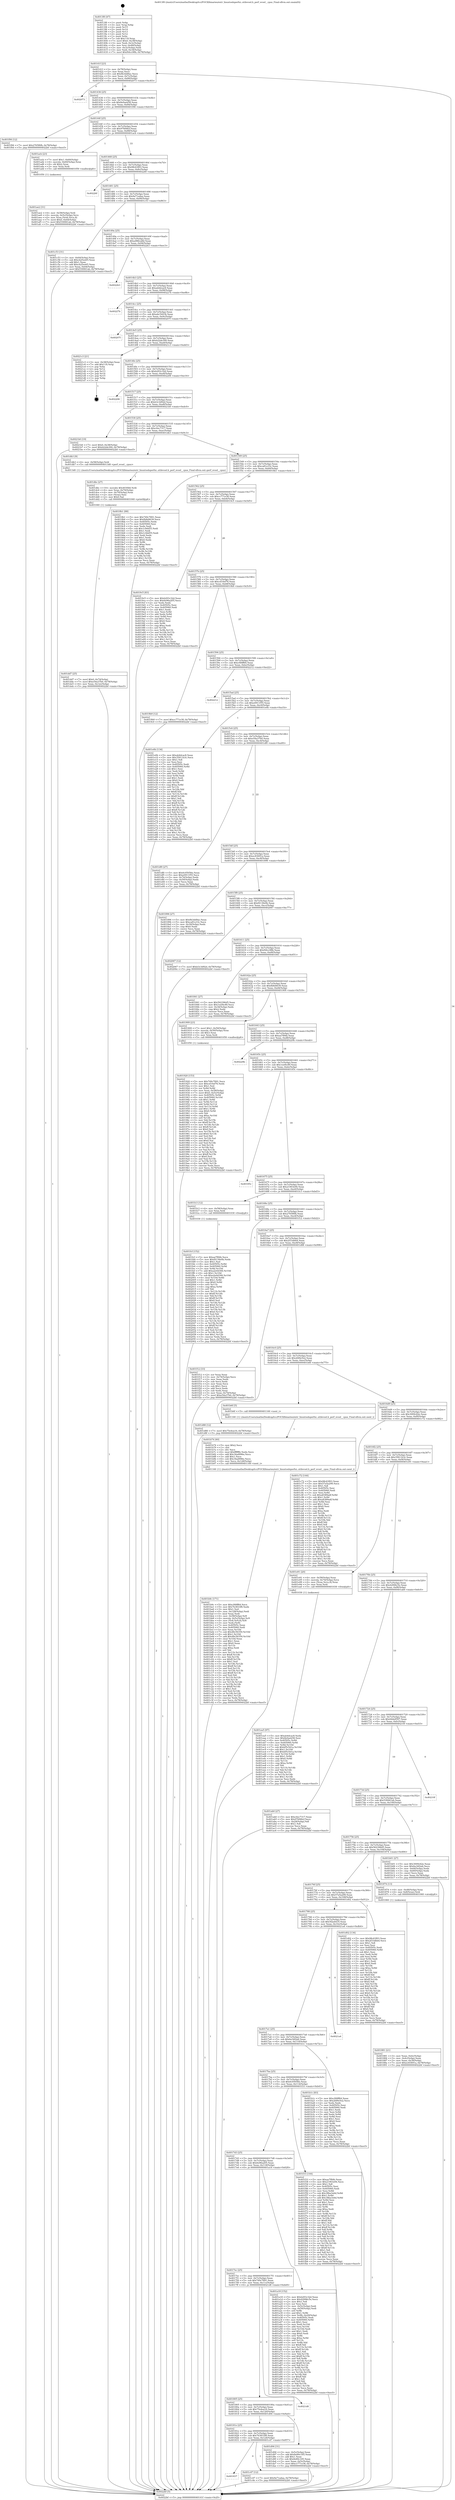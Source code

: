 digraph "0x4013f0" {
  label = "0x4013f0 (/mnt/c/Users/mathe/Desktop/tcc/POCII/binaries/extr_linuxtoolsperfui..utilevsel.h_perf_evsel__cpus_Final-ollvm.out::main(0))"
  labelloc = "t"
  node[shape=record]

  Entry [label="",width=0.3,height=0.3,shape=circle,fillcolor=black,style=filled]
  "0x40141f" [label="{
     0x40141f [23]\l
     | [instrs]\l
     &nbsp;&nbsp;0x40141f \<+3\>: mov -0x78(%rbp),%eax\l
     &nbsp;&nbsp;0x401422 \<+2\>: mov %eax,%ecx\l
     &nbsp;&nbsp;0x401424 \<+6\>: sub $0x8b3dd9ac,%ecx\l
     &nbsp;&nbsp;0x40142a \<+3\>: mov %eax,-0x7c(%rbp)\l
     &nbsp;&nbsp;0x40142d \<+3\>: mov %ecx,-0x80(%rbp)\l
     &nbsp;&nbsp;0x401430 \<+6\>: je 0000000000402073 \<main+0xc83\>\l
  }"]
  "0x402073" [label="{
     0x402073\l
  }", style=dashed]
  "0x401436" [label="{
     0x401436 [25]\l
     | [instrs]\l
     &nbsp;&nbsp;0x401436 \<+5\>: jmp 000000000040143b \<main+0x4b\>\l
     &nbsp;&nbsp;0x40143b \<+3\>: mov -0x7c(%rbp),%eax\l
     &nbsp;&nbsp;0x40143e \<+5\>: sub $0x8e0aeb58,%eax\l
     &nbsp;&nbsp;0x401443 \<+6\>: mov %eax,-0x84(%rbp)\l
     &nbsp;&nbsp;0x401449 \<+6\>: je 0000000000401f06 \<main+0xb16\>\l
  }"]
  Exit [label="",width=0.3,height=0.3,shape=circle,fillcolor=black,style=filled,peripheries=2]
  "0x401f06" [label="{
     0x401f06 [12]\l
     | [instrs]\l
     &nbsp;&nbsp;0x401f06 \<+7\>: movl $0x2765f6fb,-0x78(%rbp)\l
     &nbsp;&nbsp;0x401f0d \<+5\>: jmp 00000000004022bf \<main+0xecf\>\l
  }"]
  "0x40144f" [label="{
     0x40144f [25]\l
     | [instrs]\l
     &nbsp;&nbsp;0x40144f \<+5\>: jmp 0000000000401454 \<main+0x64\>\l
     &nbsp;&nbsp;0x401454 \<+3\>: mov -0x7c(%rbp),%eax\l
     &nbsp;&nbsp;0x401457 \<+5\>: sub $0x976f48cf,%eax\l
     &nbsp;&nbsp;0x40145c \<+6\>: mov %eax,-0x88(%rbp)\l
     &nbsp;&nbsp;0x401462 \<+6\>: je 0000000000401acb \<main+0x6db\>\l
  }"]
  "0x401fcf" [label="{
     0x401fcf [152]\l
     | [instrs]\l
     &nbsp;&nbsp;0x401fcf \<+5\>: mov $0xaa7f84b,%ecx\l
     &nbsp;&nbsp;0x401fd4 \<+5\>: mov $0xf4139e0b,%edx\l
     &nbsp;&nbsp;0x401fd9 \<+3\>: mov $0x1,%sil\l
     &nbsp;&nbsp;0x401fdc \<+8\>: mov 0x40505c,%r8d\l
     &nbsp;&nbsp;0x401fe4 \<+8\>: mov 0x405060,%r9d\l
     &nbsp;&nbsp;0x401fec \<+3\>: mov %r8d,%r10d\l
     &nbsp;&nbsp;0x401fef \<+7\>: add $0xa2e0d306,%r10d\l
     &nbsp;&nbsp;0x401ff6 \<+4\>: sub $0x1,%r10d\l
     &nbsp;&nbsp;0x401ffa \<+7\>: sub $0xa2e0d306,%r10d\l
     &nbsp;&nbsp;0x402001 \<+4\>: imul %r10d,%r8d\l
     &nbsp;&nbsp;0x402005 \<+4\>: and $0x1,%r8d\l
     &nbsp;&nbsp;0x402009 \<+4\>: cmp $0x0,%r8d\l
     &nbsp;&nbsp;0x40200d \<+4\>: sete %r11b\l
     &nbsp;&nbsp;0x402011 \<+4\>: cmp $0xa,%r9d\l
     &nbsp;&nbsp;0x402015 \<+3\>: setl %bl\l
     &nbsp;&nbsp;0x402018 \<+3\>: mov %r11b,%r14b\l
     &nbsp;&nbsp;0x40201b \<+4\>: xor $0xff,%r14b\l
     &nbsp;&nbsp;0x40201f \<+3\>: mov %bl,%r15b\l
     &nbsp;&nbsp;0x402022 \<+4\>: xor $0xff,%r15b\l
     &nbsp;&nbsp;0x402026 \<+4\>: xor $0x0,%sil\l
     &nbsp;&nbsp;0x40202a \<+3\>: mov %r14b,%r12b\l
     &nbsp;&nbsp;0x40202d \<+4\>: and $0x0,%r12b\l
     &nbsp;&nbsp;0x402031 \<+3\>: and %sil,%r11b\l
     &nbsp;&nbsp;0x402034 \<+3\>: mov %r15b,%r13b\l
     &nbsp;&nbsp;0x402037 \<+4\>: and $0x0,%r13b\l
     &nbsp;&nbsp;0x40203b \<+3\>: and %sil,%bl\l
     &nbsp;&nbsp;0x40203e \<+3\>: or %r11b,%r12b\l
     &nbsp;&nbsp;0x402041 \<+3\>: or %bl,%r13b\l
     &nbsp;&nbsp;0x402044 \<+3\>: xor %r13b,%r12b\l
     &nbsp;&nbsp;0x402047 \<+3\>: or %r15b,%r14b\l
     &nbsp;&nbsp;0x40204a \<+4\>: xor $0xff,%r14b\l
     &nbsp;&nbsp;0x40204e \<+4\>: or $0x0,%sil\l
     &nbsp;&nbsp;0x402052 \<+3\>: and %sil,%r14b\l
     &nbsp;&nbsp;0x402055 \<+3\>: or %r14b,%r12b\l
     &nbsp;&nbsp;0x402058 \<+4\>: test $0x1,%r12b\l
     &nbsp;&nbsp;0x40205c \<+3\>: cmovne %edx,%ecx\l
     &nbsp;&nbsp;0x40205f \<+3\>: mov %ecx,-0x78(%rbp)\l
     &nbsp;&nbsp;0x402062 \<+5\>: jmp 00000000004022bf \<main+0xecf\>\l
  }"]
  "0x401acb" [label="{
     0x401acb [23]\l
     | [instrs]\l
     &nbsp;&nbsp;0x401acb \<+7\>: movl $0x1,-0x60(%rbp)\l
     &nbsp;&nbsp;0x401ad2 \<+4\>: movslq -0x60(%rbp),%rax\l
     &nbsp;&nbsp;0x401ad6 \<+4\>: shl $0x2,%rax\l
     &nbsp;&nbsp;0x401ada \<+3\>: mov %rax,%rdi\l
     &nbsp;&nbsp;0x401add \<+5\>: call 0000000000401050 \<malloc@plt\>\l
     | [calls]\l
     &nbsp;&nbsp;0x401050 \{1\} (unknown)\l
  }"]
  "0x401468" [label="{
     0x401468 [25]\l
     | [instrs]\l
     &nbsp;&nbsp;0x401468 \<+5\>: jmp 000000000040146d \<main+0x7d\>\l
     &nbsp;&nbsp;0x40146d \<+3\>: mov -0x7c(%rbp),%eax\l
     &nbsp;&nbsp;0x401470 \<+5\>: sub $0x98c63f03,%eax\l
     &nbsp;&nbsp;0x401475 \<+6\>: mov %eax,-0x8c(%rbp)\l
     &nbsp;&nbsp;0x40147b \<+6\>: je 000000000040226f \<main+0xe7f\>\l
  }"]
  "0x401ea5" [label="{
     0x401ea5 [97]\l
     | [instrs]\l
     &nbsp;&nbsp;0x401ea5 \<+5\>: mov $0xab4dcac8,%edx\l
     &nbsp;&nbsp;0x401eaa \<+5\>: mov $0x8e0aeb58,%esi\l
     &nbsp;&nbsp;0x401eaf \<+8\>: mov 0x40505c,%r8d\l
     &nbsp;&nbsp;0x401eb7 \<+8\>: mov 0x405060,%r9d\l
     &nbsp;&nbsp;0x401ebf \<+3\>: mov %r8d,%r10d\l
     &nbsp;&nbsp;0x401ec2 \<+7\>: sub $0xbf5c5d1a,%r10d\l
     &nbsp;&nbsp;0x401ec9 \<+4\>: sub $0x1,%r10d\l
     &nbsp;&nbsp;0x401ecd \<+7\>: add $0xbf5c5d1a,%r10d\l
     &nbsp;&nbsp;0x401ed4 \<+4\>: imul %r10d,%r8d\l
     &nbsp;&nbsp;0x401ed8 \<+4\>: and $0x1,%r8d\l
     &nbsp;&nbsp;0x401edc \<+4\>: cmp $0x0,%r8d\l
     &nbsp;&nbsp;0x401ee0 \<+4\>: sete %r11b\l
     &nbsp;&nbsp;0x401ee4 \<+4\>: cmp $0xa,%r9d\l
     &nbsp;&nbsp;0x401ee8 \<+3\>: setl %bl\l
     &nbsp;&nbsp;0x401eeb \<+3\>: mov %r11b,%r14b\l
     &nbsp;&nbsp;0x401eee \<+3\>: and %bl,%r14b\l
     &nbsp;&nbsp;0x401ef1 \<+3\>: xor %bl,%r11b\l
     &nbsp;&nbsp;0x401ef4 \<+3\>: or %r11b,%r14b\l
     &nbsp;&nbsp;0x401ef7 \<+4\>: test $0x1,%r14b\l
     &nbsp;&nbsp;0x401efb \<+3\>: cmovne %esi,%edx\l
     &nbsp;&nbsp;0x401efe \<+3\>: mov %edx,-0x78(%rbp)\l
     &nbsp;&nbsp;0x401f01 \<+5\>: jmp 00000000004022bf \<main+0xecf\>\l
  }"]
  "0x40226f" [label="{
     0x40226f\l
  }", style=dashed]
  "0x401481" [label="{
     0x401481 [25]\l
     | [instrs]\l
     &nbsp;&nbsp;0x401481 \<+5\>: jmp 0000000000401486 \<main+0x96\>\l
     &nbsp;&nbsp;0x401486 \<+3\>: mov -0x7c(%rbp),%eax\l
     &nbsp;&nbsp;0x401489 \<+5\>: sub $0x9a71adaa,%eax\l
     &nbsp;&nbsp;0x40148e \<+6\>: mov %eax,-0x90(%rbp)\l
     &nbsp;&nbsp;0x401494 \<+6\>: je 0000000000401c53 \<main+0x863\>\l
  }"]
  "0x401dd7" [label="{
     0x401dd7 [25]\l
     | [instrs]\l
     &nbsp;&nbsp;0x401dd7 \<+7\>: movl $0x0,-0x74(%rbp)\l
     &nbsp;&nbsp;0x401dde \<+7\>: movl $0xe54a37b0,-0x78(%rbp)\l
     &nbsp;&nbsp;0x401de5 \<+6\>: mov %eax,-0x12c(%rbp)\l
     &nbsp;&nbsp;0x401deb \<+5\>: jmp 00000000004022bf \<main+0xecf\>\l
  }"]
  "0x401c53" [label="{
     0x401c53 [31]\l
     | [instrs]\l
     &nbsp;&nbsp;0x401c53 \<+3\>: mov -0x64(%rbp),%eax\l
     &nbsp;&nbsp;0x401c56 \<+5\>: sub $0xcb25ee65,%eax\l
     &nbsp;&nbsp;0x401c5b \<+3\>: add $0x1,%eax\l
     &nbsp;&nbsp;0x401c5e \<+5\>: add $0xcb25ee65,%eax\l
     &nbsp;&nbsp;0x401c63 \<+3\>: mov %eax,-0x64(%rbp)\l
     &nbsp;&nbsp;0x401c66 \<+7\>: movl $0x530061ab,-0x78(%rbp)\l
     &nbsp;&nbsp;0x401c6d \<+5\>: jmp 00000000004022bf \<main+0xecf\>\l
  }"]
  "0x40149a" [label="{
     0x40149a [25]\l
     | [instrs]\l
     &nbsp;&nbsp;0x40149a \<+5\>: jmp 000000000040149f \<main+0xaf\>\l
     &nbsp;&nbsp;0x40149f \<+3\>: mov -0x7c(%rbp),%eax\l
     &nbsp;&nbsp;0x4014a2 \<+5\>: sub $0xa986ca8d,%eax\l
     &nbsp;&nbsp;0x4014a7 \<+6\>: mov %eax,-0x94(%rbp)\l
     &nbsp;&nbsp;0x4014ad \<+6\>: je 00000000004022b3 \<main+0xec3\>\l
  }"]
  "0x401dbc" [label="{
     0x401dbc [27]\l
     | [instrs]\l
     &nbsp;&nbsp;0x401dbc \<+10\>: movabs $0x4030b6,%rdi\l
     &nbsp;&nbsp;0x401dc6 \<+4\>: mov %rax,-0x70(%rbp)\l
     &nbsp;&nbsp;0x401dca \<+4\>: mov -0x70(%rbp),%rax\l
     &nbsp;&nbsp;0x401dce \<+2\>: mov (%rax),%esi\l
     &nbsp;&nbsp;0x401dd0 \<+2\>: mov $0x0,%al\l
     &nbsp;&nbsp;0x401dd2 \<+5\>: call 0000000000401040 \<printf@plt\>\l
     | [calls]\l
     &nbsp;&nbsp;0x401040 \{1\} (unknown)\l
  }"]
  "0x4022b3" [label="{
     0x4022b3\l
  }", style=dashed]
  "0x4014b3" [label="{
     0x4014b3 [25]\l
     | [instrs]\l
     &nbsp;&nbsp;0x4014b3 \<+5\>: jmp 00000000004014b8 \<main+0xc8\>\l
     &nbsp;&nbsp;0x4014b8 \<+3\>: mov -0x7c(%rbp),%eax\l
     &nbsp;&nbsp;0x4014bb \<+5\>: sub $0xab4dcac8,%eax\l
     &nbsp;&nbsp;0x4014c0 \<+6\>: mov %eax,-0x98(%rbp)\l
     &nbsp;&nbsp;0x4014c6 \<+6\>: je 000000000040227b \<main+0xe8b\>\l
  }"]
  "0x401837" [label="{
     0x401837\l
  }", style=dashed]
  "0x40227b" [label="{
     0x40227b\l
  }", style=dashed]
  "0x4014cc" [label="{
     0x4014cc [25]\l
     | [instrs]\l
     &nbsp;&nbsp;0x4014cc \<+5\>: jmp 00000000004014d1 \<main+0xe1\>\l
     &nbsp;&nbsp;0x4014d1 \<+3\>: mov -0x7c(%rbp),%eax\l
     &nbsp;&nbsp;0x4014d4 \<+5\>: sub $0xabc5443b,%eax\l
     &nbsp;&nbsp;0x4014d9 \<+6\>: mov %eax,-0x9c(%rbp)\l
     &nbsp;&nbsp;0x4014df \<+6\>: je 000000000040207f \<main+0xc8f\>\l
  }"]
  "0x401c47" [label="{
     0x401c47 [12]\l
     | [instrs]\l
     &nbsp;&nbsp;0x401c47 \<+7\>: movl $0x9a71adaa,-0x78(%rbp)\l
     &nbsp;&nbsp;0x401c4e \<+5\>: jmp 00000000004022bf \<main+0xecf\>\l
  }"]
  "0x40207f" [label="{
     0x40207f\l
  }", style=dashed]
  "0x4014e5" [label="{
     0x4014e5 [25]\l
     | [instrs]\l
     &nbsp;&nbsp;0x4014e5 \<+5\>: jmp 00000000004014ea \<main+0xfa\>\l
     &nbsp;&nbsp;0x4014ea \<+3\>: mov -0x7c(%rbp),%eax\l
     &nbsp;&nbsp;0x4014ed \<+5\>: sub $0xb22de300,%eax\l
     &nbsp;&nbsp;0x4014f2 \<+6\>: mov %eax,-0xa0(%rbp)\l
     &nbsp;&nbsp;0x4014f8 \<+6\>: je 00000000004021c3 \<main+0xdd3\>\l
  }"]
  "0x40181e" [label="{
     0x40181e [25]\l
     | [instrs]\l
     &nbsp;&nbsp;0x40181e \<+5\>: jmp 0000000000401823 \<main+0x433\>\l
     &nbsp;&nbsp;0x401823 \<+3\>: mov -0x7c(%rbp),%eax\l
     &nbsp;&nbsp;0x401826 \<+5\>: sub $0x7b3833f8,%eax\l
     &nbsp;&nbsp;0x40182b \<+6\>: mov %eax,-0x124(%rbp)\l
     &nbsp;&nbsp;0x401831 \<+6\>: je 0000000000401c47 \<main+0x857\>\l
  }"]
  "0x4021c3" [label="{
     0x4021c3 [21]\l
     | [instrs]\l
     &nbsp;&nbsp;0x4021c3 \<+3\>: mov -0x38(%rbp),%eax\l
     &nbsp;&nbsp;0x4021c6 \<+7\>: add $0x118,%rsp\l
     &nbsp;&nbsp;0x4021cd \<+1\>: pop %rbx\l
     &nbsp;&nbsp;0x4021ce \<+2\>: pop %r12\l
     &nbsp;&nbsp;0x4021d0 \<+2\>: pop %r13\l
     &nbsp;&nbsp;0x4021d2 \<+2\>: pop %r14\l
     &nbsp;&nbsp;0x4021d4 \<+2\>: pop %r15\l
     &nbsp;&nbsp;0x4021d6 \<+1\>: pop %rbp\l
     &nbsp;&nbsp;0x4021d7 \<+1\>: ret\l
  }"]
  "0x4014fe" [label="{
     0x4014fe [25]\l
     | [instrs]\l
     &nbsp;&nbsp;0x4014fe \<+5\>: jmp 0000000000401503 \<main+0x113\>\l
     &nbsp;&nbsp;0x401503 \<+3\>: mov -0x7c(%rbp),%eax\l
     &nbsp;&nbsp;0x401506 \<+5\>: sub $0xb293c32d,%eax\l
     &nbsp;&nbsp;0x40150b \<+6\>: mov %eax,-0xa4(%rbp)\l
     &nbsp;&nbsp;0x401511 \<+6\>: je 0000000000402206 \<main+0xe16\>\l
  }"]
  "0x401d94" [label="{
     0x401d94 [31]\l
     | [instrs]\l
     &nbsp;&nbsp;0x401d94 \<+3\>: mov -0x5c(%rbp),%eax\l
     &nbsp;&nbsp;0x401d97 \<+5\>: add $0x8e89c185,%eax\l
     &nbsp;&nbsp;0x401d9c \<+3\>: add $0x1,%eax\l
     &nbsp;&nbsp;0x401d9f \<+5\>: sub $0x8e89c185,%eax\l
     &nbsp;&nbsp;0x401da4 \<+3\>: mov %eax,-0x5c(%rbp)\l
     &nbsp;&nbsp;0x401da7 \<+7\>: movl $0xcc771e38,-0x78(%rbp)\l
     &nbsp;&nbsp;0x401dae \<+5\>: jmp 00000000004022bf \<main+0xecf\>\l
  }"]
  "0x402206" [label="{
     0x402206\l
  }", style=dashed]
  "0x401517" [label="{
     0x401517 [25]\l
     | [instrs]\l
     &nbsp;&nbsp;0x401517 \<+5\>: jmp 000000000040151c \<main+0x12c\>\l
     &nbsp;&nbsp;0x40151c \<+3\>: mov -0x7c(%rbp),%eax\l
     &nbsp;&nbsp;0x40151f \<+5\>: sub $0xb3c3d92d,%eax\l
     &nbsp;&nbsp;0x401524 \<+6\>: mov %eax,-0xa8(%rbp)\l
     &nbsp;&nbsp;0x40152a \<+6\>: je 00000000004021b0 \<main+0xdc0\>\l
  }"]
  "0x401805" [label="{
     0x401805 [25]\l
     | [instrs]\l
     &nbsp;&nbsp;0x401805 \<+5\>: jmp 000000000040180a \<main+0x41a\>\l
     &nbsp;&nbsp;0x40180a \<+3\>: mov -0x7c(%rbp),%eax\l
     &nbsp;&nbsp;0x40180d \<+5\>: sub $0x75e4ea16,%eax\l
     &nbsp;&nbsp;0x401812 \<+6\>: mov %eax,-0x120(%rbp)\l
     &nbsp;&nbsp;0x401818 \<+6\>: je 0000000000401d94 \<main+0x9a4\>\l
  }"]
  "0x4021b0" [label="{
     0x4021b0 [19]\l
     | [instrs]\l
     &nbsp;&nbsp;0x4021b0 \<+7\>: movl $0x0,-0x38(%rbp)\l
     &nbsp;&nbsp;0x4021b7 \<+7\>: movl $0xb22de300,-0x78(%rbp)\l
     &nbsp;&nbsp;0x4021be \<+5\>: jmp 00000000004022bf \<main+0xecf\>\l
  }"]
  "0x401530" [label="{
     0x401530 [25]\l
     | [instrs]\l
     &nbsp;&nbsp;0x401530 \<+5\>: jmp 0000000000401535 \<main+0x145\>\l
     &nbsp;&nbsp;0x401535 \<+3\>: mov -0x7c(%rbp),%eax\l
     &nbsp;&nbsp;0x401538 \<+5\>: sub $0xc0ec7317,%eax\l
     &nbsp;&nbsp;0x40153d \<+6\>: mov %eax,-0xac(%rbp)\l
     &nbsp;&nbsp;0x401543 \<+6\>: je 0000000000401db3 \<main+0x9c3\>\l
  }"]
  "0x4021d8" [label="{
     0x4021d8\l
  }", style=dashed]
  "0x401db3" [label="{
     0x401db3 [9]\l
     | [instrs]\l
     &nbsp;&nbsp;0x401db3 \<+4\>: mov -0x58(%rbp),%rdi\l
     &nbsp;&nbsp;0x401db7 \<+5\>: call 00000000004013d0 \<perf_evsel__cpus\>\l
     | [calls]\l
     &nbsp;&nbsp;0x4013d0 \{1\} (/mnt/c/Users/mathe/Desktop/tcc/POCII/binaries/extr_linuxtoolsperfui..utilevsel.h_perf_evsel__cpus_Final-ollvm.out::perf_evsel__cpus)\l
  }"]
  "0x401549" [label="{
     0x401549 [25]\l
     | [instrs]\l
     &nbsp;&nbsp;0x401549 \<+5\>: jmp 000000000040154e \<main+0x15e\>\l
     &nbsp;&nbsp;0x40154e \<+3\>: mov -0x7c(%rbp),%eax\l
     &nbsp;&nbsp;0x401551 \<+5\>: sub $0xca81e33c,%eax\l
     &nbsp;&nbsp;0x401556 \<+6\>: mov %eax,-0xb0(%rbp)\l
     &nbsp;&nbsp;0x40155c \<+6\>: je 00000000004018b1 \<main+0x4c1\>\l
  }"]
  "0x401b9c" [label="{
     0x401b9c [171]\l
     | [instrs]\l
     &nbsp;&nbsp;0x401b9c \<+5\>: mov $0xcf48ff64,%ecx\l
     &nbsp;&nbsp;0x401ba1 \<+5\>: mov $0x7b3833f8,%edx\l
     &nbsp;&nbsp;0x401ba6 \<+3\>: mov $0x1,%sil\l
     &nbsp;&nbsp;0x401ba9 \<+6\>: mov -0x128(%rbp),%edi\l
     &nbsp;&nbsp;0x401baf \<+3\>: imul %eax,%edi\l
     &nbsp;&nbsp;0x401bb2 \<+4\>: mov -0x58(%rbp),%r8\l
     &nbsp;&nbsp;0x401bb6 \<+4\>: movslq -0x5c(%rbp),%r9\l
     &nbsp;&nbsp;0x401bba \<+4\>: mov (%r8,%r9,8),%r8\l
     &nbsp;&nbsp;0x401bbe \<+3\>: mov %edi,(%r8)\l
     &nbsp;&nbsp;0x401bc1 \<+7\>: mov 0x40505c,%eax\l
     &nbsp;&nbsp;0x401bc8 \<+7\>: mov 0x405060,%edi\l
     &nbsp;&nbsp;0x401bcf \<+3\>: mov %eax,%r10d\l
     &nbsp;&nbsp;0x401bd2 \<+7\>: sub $0x48c56359,%r10d\l
     &nbsp;&nbsp;0x401bd9 \<+4\>: sub $0x1,%r10d\l
     &nbsp;&nbsp;0x401bdd \<+7\>: add $0x48c56359,%r10d\l
     &nbsp;&nbsp;0x401be4 \<+4\>: imul %r10d,%eax\l
     &nbsp;&nbsp;0x401be8 \<+3\>: and $0x1,%eax\l
     &nbsp;&nbsp;0x401beb \<+3\>: cmp $0x0,%eax\l
     &nbsp;&nbsp;0x401bee \<+4\>: sete %r11b\l
     &nbsp;&nbsp;0x401bf2 \<+3\>: cmp $0xa,%edi\l
     &nbsp;&nbsp;0x401bf5 \<+3\>: setl %bl\l
     &nbsp;&nbsp;0x401bf8 \<+3\>: mov %r11b,%r14b\l
     &nbsp;&nbsp;0x401bfb \<+4\>: xor $0xff,%r14b\l
     &nbsp;&nbsp;0x401bff \<+3\>: mov %bl,%r15b\l
     &nbsp;&nbsp;0x401c02 \<+4\>: xor $0xff,%r15b\l
     &nbsp;&nbsp;0x401c06 \<+4\>: xor $0x1,%sil\l
     &nbsp;&nbsp;0x401c0a \<+3\>: mov %r14b,%r12b\l
     &nbsp;&nbsp;0x401c0d \<+4\>: and $0xff,%r12b\l
     &nbsp;&nbsp;0x401c11 \<+3\>: and %sil,%r11b\l
     &nbsp;&nbsp;0x401c14 \<+3\>: mov %r15b,%r13b\l
     &nbsp;&nbsp;0x401c17 \<+4\>: and $0xff,%r13b\l
     &nbsp;&nbsp;0x401c1b \<+3\>: and %sil,%bl\l
     &nbsp;&nbsp;0x401c1e \<+3\>: or %r11b,%r12b\l
     &nbsp;&nbsp;0x401c21 \<+3\>: or %bl,%r13b\l
     &nbsp;&nbsp;0x401c24 \<+3\>: xor %r13b,%r12b\l
     &nbsp;&nbsp;0x401c27 \<+3\>: or %r15b,%r14b\l
     &nbsp;&nbsp;0x401c2a \<+4\>: xor $0xff,%r14b\l
     &nbsp;&nbsp;0x401c2e \<+4\>: or $0x1,%sil\l
     &nbsp;&nbsp;0x401c32 \<+3\>: and %sil,%r14b\l
     &nbsp;&nbsp;0x401c35 \<+3\>: or %r14b,%r12b\l
     &nbsp;&nbsp;0x401c38 \<+4\>: test $0x1,%r12b\l
     &nbsp;&nbsp;0x401c3c \<+3\>: cmovne %edx,%ecx\l
     &nbsp;&nbsp;0x401c3f \<+3\>: mov %ecx,-0x78(%rbp)\l
     &nbsp;&nbsp;0x401c42 \<+5\>: jmp 00000000004022bf \<main+0xecf\>\l
  }"]
  "0x4018b1" [label="{
     0x4018b1 [88]\l
     | [instrs]\l
     &nbsp;&nbsp;0x4018b1 \<+5\>: mov $0x749c7891,%eax\l
     &nbsp;&nbsp;0x4018b6 \<+5\>: mov $0xfb8d4639,%ecx\l
     &nbsp;&nbsp;0x4018bb \<+7\>: mov 0x40505c,%edx\l
     &nbsp;&nbsp;0x4018c2 \<+7\>: mov 0x405060,%esi\l
     &nbsp;&nbsp;0x4018c9 \<+2\>: mov %edx,%edi\l
     &nbsp;&nbsp;0x4018cb \<+6\>: sub $0x1c9dd55,%edi\l
     &nbsp;&nbsp;0x4018d1 \<+3\>: sub $0x1,%edi\l
     &nbsp;&nbsp;0x4018d4 \<+6\>: add $0x1c9dd55,%edi\l
     &nbsp;&nbsp;0x4018da \<+3\>: imul %edi,%edx\l
     &nbsp;&nbsp;0x4018dd \<+3\>: and $0x1,%edx\l
     &nbsp;&nbsp;0x4018e0 \<+3\>: cmp $0x0,%edx\l
     &nbsp;&nbsp;0x4018e3 \<+4\>: sete %r8b\l
     &nbsp;&nbsp;0x4018e7 \<+3\>: cmp $0xa,%esi\l
     &nbsp;&nbsp;0x4018ea \<+4\>: setl %r9b\l
     &nbsp;&nbsp;0x4018ee \<+3\>: mov %r8b,%r10b\l
     &nbsp;&nbsp;0x4018f1 \<+3\>: and %r9b,%r10b\l
     &nbsp;&nbsp;0x4018f4 \<+3\>: xor %r9b,%r8b\l
     &nbsp;&nbsp;0x4018f7 \<+3\>: or %r8b,%r10b\l
     &nbsp;&nbsp;0x4018fa \<+4\>: test $0x1,%r10b\l
     &nbsp;&nbsp;0x4018fe \<+3\>: cmovne %ecx,%eax\l
     &nbsp;&nbsp;0x401901 \<+3\>: mov %eax,-0x78(%rbp)\l
     &nbsp;&nbsp;0x401904 \<+5\>: jmp 00000000004022bf \<main+0xecf\>\l
  }"]
  "0x401562" [label="{
     0x401562 [25]\l
     | [instrs]\l
     &nbsp;&nbsp;0x401562 \<+5\>: jmp 0000000000401567 \<main+0x177\>\l
     &nbsp;&nbsp;0x401567 \<+3\>: mov -0x7c(%rbp),%eax\l
     &nbsp;&nbsp;0x40156a \<+5\>: sub $0xcc771e38,%eax\l
     &nbsp;&nbsp;0x40156f \<+6\>: mov %eax,-0xb4(%rbp)\l
     &nbsp;&nbsp;0x401575 \<+6\>: je 00000000004019c5 \<main+0x5d5\>\l
  }"]
  "0x401b74" [label="{
     0x401b74 [40]\l
     | [instrs]\l
     &nbsp;&nbsp;0x401b74 \<+5\>: mov $0x2,%ecx\l
     &nbsp;&nbsp;0x401b79 \<+1\>: cltd\l
     &nbsp;&nbsp;0x401b7a \<+2\>: idiv %ecx\l
     &nbsp;&nbsp;0x401b7c \<+6\>: imul $0xfffffffe,%edx,%ecx\l
     &nbsp;&nbsp;0x401b82 \<+6\>: add $0x34ad996e,%ecx\l
     &nbsp;&nbsp;0x401b88 \<+3\>: add $0x1,%ecx\l
     &nbsp;&nbsp;0x401b8b \<+6\>: sub $0x34ad996e,%ecx\l
     &nbsp;&nbsp;0x401b91 \<+6\>: mov %ecx,-0x128(%rbp)\l
     &nbsp;&nbsp;0x401b97 \<+5\>: call 0000000000401160 \<next_i\>\l
     | [calls]\l
     &nbsp;&nbsp;0x401160 \{1\} (/mnt/c/Users/mathe/Desktop/tcc/POCII/binaries/extr_linuxtoolsperfui..utilevsel.h_perf_evsel__cpus_Final-ollvm.out::next_i)\l
  }"]
  "0x4019c5" [label="{
     0x4019c5 [83]\l
     | [instrs]\l
     &nbsp;&nbsp;0x4019c5 \<+5\>: mov $0xb293c32d,%eax\l
     &nbsp;&nbsp;0x4019ca \<+5\>: mov $0x6e96a205,%ecx\l
     &nbsp;&nbsp;0x4019cf \<+2\>: xor %edx,%edx\l
     &nbsp;&nbsp;0x4019d1 \<+7\>: mov 0x40505c,%esi\l
     &nbsp;&nbsp;0x4019d8 \<+7\>: mov 0x405060,%edi\l
     &nbsp;&nbsp;0x4019df \<+3\>: sub $0x1,%edx\l
     &nbsp;&nbsp;0x4019e2 \<+3\>: mov %esi,%r8d\l
     &nbsp;&nbsp;0x4019e5 \<+3\>: add %edx,%r8d\l
     &nbsp;&nbsp;0x4019e8 \<+4\>: imul %r8d,%esi\l
     &nbsp;&nbsp;0x4019ec \<+3\>: and $0x1,%esi\l
     &nbsp;&nbsp;0x4019ef \<+3\>: cmp $0x0,%esi\l
     &nbsp;&nbsp;0x4019f2 \<+4\>: sete %r9b\l
     &nbsp;&nbsp;0x4019f6 \<+3\>: cmp $0xa,%edi\l
     &nbsp;&nbsp;0x4019f9 \<+4\>: setl %r10b\l
     &nbsp;&nbsp;0x4019fd \<+3\>: mov %r9b,%r11b\l
     &nbsp;&nbsp;0x401a00 \<+3\>: and %r10b,%r11b\l
     &nbsp;&nbsp;0x401a03 \<+3\>: xor %r10b,%r9b\l
     &nbsp;&nbsp;0x401a06 \<+3\>: or %r9b,%r11b\l
     &nbsp;&nbsp;0x401a09 \<+4\>: test $0x1,%r11b\l
     &nbsp;&nbsp;0x401a0d \<+3\>: cmovne %ecx,%eax\l
     &nbsp;&nbsp;0x401a10 \<+3\>: mov %eax,-0x78(%rbp)\l
     &nbsp;&nbsp;0x401a13 \<+5\>: jmp 00000000004022bf \<main+0xecf\>\l
  }"]
  "0x40157b" [label="{
     0x40157b [25]\l
     | [instrs]\l
     &nbsp;&nbsp;0x40157b \<+5\>: jmp 0000000000401580 \<main+0x190\>\l
     &nbsp;&nbsp;0x401580 \<+3\>: mov -0x7c(%rbp),%eax\l
     &nbsp;&nbsp;0x401583 \<+5\>: sub $0xcd10ef76,%eax\l
     &nbsp;&nbsp;0x401588 \<+6\>: mov %eax,-0xb8(%rbp)\l
     &nbsp;&nbsp;0x40158e \<+6\>: je 00000000004019b9 \<main+0x5c9\>\l
  }"]
  "0x401ae2" [label="{
     0x401ae2 [31]\l
     | [instrs]\l
     &nbsp;&nbsp;0x401ae2 \<+4\>: mov -0x58(%rbp),%rdi\l
     &nbsp;&nbsp;0x401ae6 \<+4\>: movslq -0x5c(%rbp),%rcx\l
     &nbsp;&nbsp;0x401aea \<+4\>: mov %rax,(%rdi,%rcx,8)\l
     &nbsp;&nbsp;0x401aee \<+7\>: movl $0x0,-0x64(%rbp)\l
     &nbsp;&nbsp;0x401af5 \<+7\>: movl $0x530061ab,-0x78(%rbp)\l
     &nbsp;&nbsp;0x401afc \<+5\>: jmp 00000000004022bf \<main+0xecf\>\l
  }"]
  "0x4019b9" [label="{
     0x4019b9 [12]\l
     | [instrs]\l
     &nbsp;&nbsp;0x4019b9 \<+7\>: movl $0xcc771e38,-0x78(%rbp)\l
     &nbsp;&nbsp;0x4019c0 \<+5\>: jmp 00000000004022bf \<main+0xecf\>\l
  }"]
  "0x401594" [label="{
     0x401594 [25]\l
     | [instrs]\l
     &nbsp;&nbsp;0x401594 \<+5\>: jmp 0000000000401599 \<main+0x1a9\>\l
     &nbsp;&nbsp;0x401599 \<+3\>: mov -0x7c(%rbp),%eax\l
     &nbsp;&nbsp;0x40159c \<+5\>: sub $0xcf48ff64,%eax\l
     &nbsp;&nbsp;0x4015a1 \<+6\>: mov %eax,-0xbc(%rbp)\l
     &nbsp;&nbsp;0x4015a7 \<+6\>: je 0000000000402212 \<main+0xe22\>\l
  }"]
  "0x4017ec" [label="{
     0x4017ec [25]\l
     | [instrs]\l
     &nbsp;&nbsp;0x4017ec \<+5\>: jmp 00000000004017f1 \<main+0x401\>\l
     &nbsp;&nbsp;0x4017f1 \<+3\>: mov -0x7c(%rbp),%eax\l
     &nbsp;&nbsp;0x4017f4 \<+5\>: sub $0x749c7891,%eax\l
     &nbsp;&nbsp;0x4017f9 \<+6\>: mov %eax,-0x11c(%rbp)\l
     &nbsp;&nbsp;0x4017ff \<+6\>: je 00000000004021d8 \<main+0xde8\>\l
  }"]
  "0x402212" [label="{
     0x402212\l
  }", style=dashed]
  "0x4015ad" [label="{
     0x4015ad [25]\l
     | [instrs]\l
     &nbsp;&nbsp;0x4015ad \<+5\>: jmp 00000000004015b2 \<main+0x1c2\>\l
     &nbsp;&nbsp;0x4015b2 \<+3\>: mov -0x7c(%rbp),%eax\l
     &nbsp;&nbsp;0x4015b5 \<+5\>: sub $0xe0911f55,%eax\l
     &nbsp;&nbsp;0x4015ba \<+6\>: mov %eax,-0xc0(%rbp)\l
     &nbsp;&nbsp;0x4015c0 \<+6\>: je 0000000000401e0b \<main+0xa1b\>\l
  }"]
  "0x401a18" [label="{
     0x401a18 [152]\l
     | [instrs]\l
     &nbsp;&nbsp;0x401a18 \<+5\>: mov $0xb293c32d,%eax\l
     &nbsp;&nbsp;0x401a1d \<+5\>: mov $0x42996c5e,%ecx\l
     &nbsp;&nbsp;0x401a22 \<+2\>: mov $0x1,%dl\l
     &nbsp;&nbsp;0x401a24 \<+2\>: xor %esi,%esi\l
     &nbsp;&nbsp;0x401a26 \<+3\>: mov -0x5c(%rbp),%edi\l
     &nbsp;&nbsp;0x401a29 \<+3\>: cmp -0x50(%rbp),%edi\l
     &nbsp;&nbsp;0x401a2c \<+4\>: setl %r8b\l
     &nbsp;&nbsp;0x401a30 \<+4\>: and $0x1,%r8b\l
     &nbsp;&nbsp;0x401a34 \<+4\>: mov %r8b,-0x29(%rbp)\l
     &nbsp;&nbsp;0x401a38 \<+7\>: mov 0x40505c,%edi\l
     &nbsp;&nbsp;0x401a3f \<+8\>: mov 0x405060,%r9d\l
     &nbsp;&nbsp;0x401a47 \<+3\>: sub $0x1,%esi\l
     &nbsp;&nbsp;0x401a4a \<+3\>: mov %edi,%r10d\l
     &nbsp;&nbsp;0x401a4d \<+3\>: add %esi,%r10d\l
     &nbsp;&nbsp;0x401a50 \<+4\>: imul %r10d,%edi\l
     &nbsp;&nbsp;0x401a54 \<+3\>: and $0x1,%edi\l
     &nbsp;&nbsp;0x401a57 \<+3\>: cmp $0x0,%edi\l
     &nbsp;&nbsp;0x401a5a \<+4\>: sete %r8b\l
     &nbsp;&nbsp;0x401a5e \<+4\>: cmp $0xa,%r9d\l
     &nbsp;&nbsp;0x401a62 \<+4\>: setl %r11b\l
     &nbsp;&nbsp;0x401a66 \<+3\>: mov %r8b,%bl\l
     &nbsp;&nbsp;0x401a69 \<+3\>: xor $0xff,%bl\l
     &nbsp;&nbsp;0x401a6c \<+3\>: mov %r11b,%r14b\l
     &nbsp;&nbsp;0x401a6f \<+4\>: xor $0xff,%r14b\l
     &nbsp;&nbsp;0x401a73 \<+3\>: xor $0x1,%dl\l
     &nbsp;&nbsp;0x401a76 \<+3\>: mov %bl,%r15b\l
     &nbsp;&nbsp;0x401a79 \<+4\>: and $0xff,%r15b\l
     &nbsp;&nbsp;0x401a7d \<+3\>: and %dl,%r8b\l
     &nbsp;&nbsp;0x401a80 \<+3\>: mov %r14b,%r12b\l
     &nbsp;&nbsp;0x401a83 \<+4\>: and $0xff,%r12b\l
     &nbsp;&nbsp;0x401a87 \<+3\>: and %dl,%r11b\l
     &nbsp;&nbsp;0x401a8a \<+3\>: or %r8b,%r15b\l
     &nbsp;&nbsp;0x401a8d \<+3\>: or %r11b,%r12b\l
     &nbsp;&nbsp;0x401a90 \<+3\>: xor %r12b,%r15b\l
     &nbsp;&nbsp;0x401a93 \<+3\>: or %r14b,%bl\l
     &nbsp;&nbsp;0x401a96 \<+3\>: xor $0xff,%bl\l
     &nbsp;&nbsp;0x401a99 \<+3\>: or $0x1,%dl\l
     &nbsp;&nbsp;0x401a9c \<+2\>: and %dl,%bl\l
     &nbsp;&nbsp;0x401a9e \<+3\>: or %bl,%r15b\l
     &nbsp;&nbsp;0x401aa1 \<+4\>: test $0x1,%r15b\l
     &nbsp;&nbsp;0x401aa5 \<+3\>: cmovne %ecx,%eax\l
     &nbsp;&nbsp;0x401aa8 \<+3\>: mov %eax,-0x78(%rbp)\l
     &nbsp;&nbsp;0x401aab \<+5\>: jmp 00000000004022bf \<main+0xecf\>\l
  }"]
  "0x401e0b" [label="{
     0x401e0b [134]\l
     | [instrs]\l
     &nbsp;&nbsp;0x401e0b \<+5\>: mov $0xab4dcac8,%eax\l
     &nbsp;&nbsp;0x401e10 \<+5\>: mov $0x35811b3c,%ecx\l
     &nbsp;&nbsp;0x401e15 \<+2\>: mov $0x1,%dl\l
     &nbsp;&nbsp;0x401e17 \<+2\>: xor %esi,%esi\l
     &nbsp;&nbsp;0x401e19 \<+7\>: mov 0x40505c,%edi\l
     &nbsp;&nbsp;0x401e20 \<+8\>: mov 0x405060,%r8d\l
     &nbsp;&nbsp;0x401e28 \<+3\>: sub $0x1,%esi\l
     &nbsp;&nbsp;0x401e2b \<+3\>: mov %edi,%r9d\l
     &nbsp;&nbsp;0x401e2e \<+3\>: add %esi,%r9d\l
     &nbsp;&nbsp;0x401e31 \<+4\>: imul %r9d,%edi\l
     &nbsp;&nbsp;0x401e35 \<+3\>: and $0x1,%edi\l
     &nbsp;&nbsp;0x401e38 \<+3\>: cmp $0x0,%edi\l
     &nbsp;&nbsp;0x401e3b \<+4\>: sete %r10b\l
     &nbsp;&nbsp;0x401e3f \<+4\>: cmp $0xa,%r8d\l
     &nbsp;&nbsp;0x401e43 \<+4\>: setl %r11b\l
     &nbsp;&nbsp;0x401e47 \<+3\>: mov %r10b,%bl\l
     &nbsp;&nbsp;0x401e4a \<+3\>: xor $0xff,%bl\l
     &nbsp;&nbsp;0x401e4d \<+3\>: mov %r11b,%r14b\l
     &nbsp;&nbsp;0x401e50 \<+4\>: xor $0xff,%r14b\l
     &nbsp;&nbsp;0x401e54 \<+3\>: xor $0x1,%dl\l
     &nbsp;&nbsp;0x401e57 \<+3\>: mov %bl,%r15b\l
     &nbsp;&nbsp;0x401e5a \<+4\>: and $0xff,%r15b\l
     &nbsp;&nbsp;0x401e5e \<+3\>: and %dl,%r10b\l
     &nbsp;&nbsp;0x401e61 \<+3\>: mov %r14b,%r12b\l
     &nbsp;&nbsp;0x401e64 \<+4\>: and $0xff,%r12b\l
     &nbsp;&nbsp;0x401e68 \<+3\>: and %dl,%r11b\l
     &nbsp;&nbsp;0x401e6b \<+3\>: or %r10b,%r15b\l
     &nbsp;&nbsp;0x401e6e \<+3\>: or %r11b,%r12b\l
     &nbsp;&nbsp;0x401e71 \<+3\>: xor %r12b,%r15b\l
     &nbsp;&nbsp;0x401e74 \<+3\>: or %r14b,%bl\l
     &nbsp;&nbsp;0x401e77 \<+3\>: xor $0xff,%bl\l
     &nbsp;&nbsp;0x401e7a \<+3\>: or $0x1,%dl\l
     &nbsp;&nbsp;0x401e7d \<+2\>: and %dl,%bl\l
     &nbsp;&nbsp;0x401e7f \<+3\>: or %bl,%r15b\l
     &nbsp;&nbsp;0x401e82 \<+4\>: test $0x1,%r15b\l
     &nbsp;&nbsp;0x401e86 \<+3\>: cmovne %ecx,%eax\l
     &nbsp;&nbsp;0x401e89 \<+3\>: mov %eax,-0x78(%rbp)\l
     &nbsp;&nbsp;0x401e8c \<+5\>: jmp 00000000004022bf \<main+0xecf\>\l
  }"]
  "0x4015c6" [label="{
     0x4015c6 [25]\l
     | [instrs]\l
     &nbsp;&nbsp;0x4015c6 \<+5\>: jmp 00000000004015cb \<main+0x1db\>\l
     &nbsp;&nbsp;0x4015cb \<+3\>: mov -0x7c(%rbp),%eax\l
     &nbsp;&nbsp;0x4015ce \<+5\>: sub $0xe54a37b0,%eax\l
     &nbsp;&nbsp;0x4015d3 \<+6\>: mov %eax,-0xc4(%rbp)\l
     &nbsp;&nbsp;0x4015d9 \<+6\>: je 0000000000401df0 \<main+0xa00\>\l
  }"]
  "0x4017d3" [label="{
     0x4017d3 [25]\l
     | [instrs]\l
     &nbsp;&nbsp;0x4017d3 \<+5\>: jmp 00000000004017d8 \<main+0x3e8\>\l
     &nbsp;&nbsp;0x4017d8 \<+3\>: mov -0x7c(%rbp),%eax\l
     &nbsp;&nbsp;0x4017db \<+5\>: sub $0x6e96a205,%eax\l
     &nbsp;&nbsp;0x4017e0 \<+6\>: mov %eax,-0x118(%rbp)\l
     &nbsp;&nbsp;0x4017e6 \<+6\>: je 0000000000401a18 \<main+0x628\>\l
  }"]
  "0x401df0" [label="{
     0x401df0 [27]\l
     | [instrs]\l
     &nbsp;&nbsp;0x401df0 \<+5\>: mov $0x6c05056e,%eax\l
     &nbsp;&nbsp;0x401df5 \<+5\>: mov $0xe0911f55,%ecx\l
     &nbsp;&nbsp;0x401dfa \<+3\>: mov -0x74(%rbp),%edx\l
     &nbsp;&nbsp;0x401dfd \<+3\>: cmp -0x50(%rbp),%edx\l
     &nbsp;&nbsp;0x401e00 \<+3\>: cmovl %ecx,%eax\l
     &nbsp;&nbsp;0x401e03 \<+3\>: mov %eax,-0x78(%rbp)\l
     &nbsp;&nbsp;0x401e06 \<+5\>: jmp 00000000004022bf \<main+0xecf\>\l
  }"]
  "0x4015df" [label="{
     0x4015df [25]\l
     | [instrs]\l
     &nbsp;&nbsp;0x4015df \<+5\>: jmp 00000000004015e4 \<main+0x1f4\>\l
     &nbsp;&nbsp;0x4015e4 \<+3\>: mov -0x7c(%rbp),%eax\l
     &nbsp;&nbsp;0x4015e7 \<+5\>: sub $0xec83691a,%eax\l
     &nbsp;&nbsp;0x4015ec \<+6\>: mov %eax,-0xc8(%rbp)\l
     &nbsp;&nbsp;0x4015f2 \<+6\>: je 0000000000401896 \<main+0x4a6\>\l
  }"]
  "0x401f33" [label="{
     0x401f33 [144]\l
     | [instrs]\l
     &nbsp;&nbsp;0x401f33 \<+5\>: mov $0xaa7f84b,%eax\l
     &nbsp;&nbsp;0x401f38 \<+5\>: mov $0x21903e94,%ecx\l
     &nbsp;&nbsp;0x401f3d \<+2\>: mov $0x1,%dl\l
     &nbsp;&nbsp;0x401f3f \<+7\>: mov 0x40505c,%esi\l
     &nbsp;&nbsp;0x401f46 \<+7\>: mov 0x405060,%edi\l
     &nbsp;&nbsp;0x401f4d \<+3\>: mov %esi,%r8d\l
     &nbsp;&nbsp;0x401f50 \<+7\>: sub $0x38ba3e6d,%r8d\l
     &nbsp;&nbsp;0x401f57 \<+4\>: sub $0x1,%r8d\l
     &nbsp;&nbsp;0x401f5b \<+7\>: add $0x38ba3e6d,%r8d\l
     &nbsp;&nbsp;0x401f62 \<+4\>: imul %r8d,%esi\l
     &nbsp;&nbsp;0x401f66 \<+3\>: and $0x1,%esi\l
     &nbsp;&nbsp;0x401f69 \<+3\>: cmp $0x0,%esi\l
     &nbsp;&nbsp;0x401f6c \<+4\>: sete %r9b\l
     &nbsp;&nbsp;0x401f70 \<+3\>: cmp $0xa,%edi\l
     &nbsp;&nbsp;0x401f73 \<+4\>: setl %r10b\l
     &nbsp;&nbsp;0x401f77 \<+3\>: mov %r9b,%r11b\l
     &nbsp;&nbsp;0x401f7a \<+4\>: xor $0xff,%r11b\l
     &nbsp;&nbsp;0x401f7e \<+3\>: mov %r10b,%bl\l
     &nbsp;&nbsp;0x401f81 \<+3\>: xor $0xff,%bl\l
     &nbsp;&nbsp;0x401f84 \<+3\>: xor $0x1,%dl\l
     &nbsp;&nbsp;0x401f87 \<+3\>: mov %r11b,%r14b\l
     &nbsp;&nbsp;0x401f8a \<+4\>: and $0xff,%r14b\l
     &nbsp;&nbsp;0x401f8e \<+3\>: and %dl,%r9b\l
     &nbsp;&nbsp;0x401f91 \<+3\>: mov %bl,%r15b\l
     &nbsp;&nbsp;0x401f94 \<+4\>: and $0xff,%r15b\l
     &nbsp;&nbsp;0x401f98 \<+3\>: and %dl,%r10b\l
     &nbsp;&nbsp;0x401f9b \<+3\>: or %r9b,%r14b\l
     &nbsp;&nbsp;0x401f9e \<+3\>: or %r10b,%r15b\l
     &nbsp;&nbsp;0x401fa1 \<+3\>: xor %r15b,%r14b\l
     &nbsp;&nbsp;0x401fa4 \<+3\>: or %bl,%r11b\l
     &nbsp;&nbsp;0x401fa7 \<+4\>: xor $0xff,%r11b\l
     &nbsp;&nbsp;0x401fab \<+3\>: or $0x1,%dl\l
     &nbsp;&nbsp;0x401fae \<+3\>: and %dl,%r11b\l
     &nbsp;&nbsp;0x401fb1 \<+3\>: or %r11b,%r14b\l
     &nbsp;&nbsp;0x401fb4 \<+4\>: test $0x1,%r14b\l
     &nbsp;&nbsp;0x401fb8 \<+3\>: cmovne %ecx,%eax\l
     &nbsp;&nbsp;0x401fbb \<+3\>: mov %eax,-0x78(%rbp)\l
     &nbsp;&nbsp;0x401fbe \<+5\>: jmp 00000000004022bf \<main+0xecf\>\l
  }"]
  "0x401896" [label="{
     0x401896 [27]\l
     | [instrs]\l
     &nbsp;&nbsp;0x401896 \<+5\>: mov $0x8b3dd9ac,%eax\l
     &nbsp;&nbsp;0x40189b \<+5\>: mov $0xca81e33c,%ecx\l
     &nbsp;&nbsp;0x4018a0 \<+3\>: mov -0x30(%rbp),%edx\l
     &nbsp;&nbsp;0x4018a3 \<+3\>: cmp $0x0,%edx\l
     &nbsp;&nbsp;0x4018a6 \<+3\>: cmove %ecx,%eax\l
     &nbsp;&nbsp;0x4018a9 \<+3\>: mov %eax,-0x78(%rbp)\l
     &nbsp;&nbsp;0x4018ac \<+5\>: jmp 00000000004022bf \<main+0xecf\>\l
  }"]
  "0x4015f8" [label="{
     0x4015f8 [25]\l
     | [instrs]\l
     &nbsp;&nbsp;0x4015f8 \<+5\>: jmp 00000000004015fd \<main+0x20d\>\l
     &nbsp;&nbsp;0x4015fd \<+3\>: mov -0x7c(%rbp),%eax\l
     &nbsp;&nbsp;0x401600 \<+5\>: sub $0xf4139e0b,%eax\l
     &nbsp;&nbsp;0x401605 \<+6\>: mov %eax,-0xcc(%rbp)\l
     &nbsp;&nbsp;0x40160b \<+6\>: je 0000000000402067 \<main+0xc77\>\l
  }"]
  "0x4017ba" [label="{
     0x4017ba [25]\l
     | [instrs]\l
     &nbsp;&nbsp;0x4017ba \<+5\>: jmp 00000000004017bf \<main+0x3cf\>\l
     &nbsp;&nbsp;0x4017bf \<+3\>: mov -0x7c(%rbp),%eax\l
     &nbsp;&nbsp;0x4017c2 \<+5\>: sub $0x6c05056e,%eax\l
     &nbsp;&nbsp;0x4017c7 \<+6\>: mov %eax,-0x114(%rbp)\l
     &nbsp;&nbsp;0x4017cd \<+6\>: je 0000000000401f33 \<main+0xb43\>\l
  }"]
  "0x402067" [label="{
     0x402067 [12]\l
     | [instrs]\l
     &nbsp;&nbsp;0x402067 \<+7\>: movl $0xb3c3d92d,-0x78(%rbp)\l
     &nbsp;&nbsp;0x40206e \<+5\>: jmp 00000000004022bf \<main+0xecf\>\l
  }"]
  "0x401611" [label="{
     0x401611 [25]\l
     | [instrs]\l
     &nbsp;&nbsp;0x401611 \<+5\>: jmp 0000000000401616 \<main+0x226\>\l
     &nbsp;&nbsp;0x401616 \<+3\>: mov -0x7c(%rbp),%eax\l
     &nbsp;&nbsp;0x401619 \<+5\>: sub $0xf44cc98b,%eax\l
     &nbsp;&nbsp;0x40161e \<+6\>: mov %eax,-0xd0(%rbp)\l
     &nbsp;&nbsp;0x401624 \<+6\>: je 0000000000401841 \<main+0x451\>\l
  }"]
  "0x401b1c" [label="{
     0x401b1c [83]\l
     | [instrs]\l
     &nbsp;&nbsp;0x401b1c \<+5\>: mov $0xcf48ff64,%eax\l
     &nbsp;&nbsp;0x401b21 \<+5\>: mov $0x2fd9e5e2,%ecx\l
     &nbsp;&nbsp;0x401b26 \<+2\>: xor %edx,%edx\l
     &nbsp;&nbsp;0x401b28 \<+7\>: mov 0x40505c,%esi\l
     &nbsp;&nbsp;0x401b2f \<+7\>: mov 0x405060,%edi\l
     &nbsp;&nbsp;0x401b36 \<+3\>: sub $0x1,%edx\l
     &nbsp;&nbsp;0x401b39 \<+3\>: mov %esi,%r8d\l
     &nbsp;&nbsp;0x401b3c \<+3\>: add %edx,%r8d\l
     &nbsp;&nbsp;0x401b3f \<+4\>: imul %r8d,%esi\l
     &nbsp;&nbsp;0x401b43 \<+3\>: and $0x1,%esi\l
     &nbsp;&nbsp;0x401b46 \<+3\>: cmp $0x0,%esi\l
     &nbsp;&nbsp;0x401b49 \<+4\>: sete %r9b\l
     &nbsp;&nbsp;0x401b4d \<+3\>: cmp $0xa,%edi\l
     &nbsp;&nbsp;0x401b50 \<+4\>: setl %r10b\l
     &nbsp;&nbsp;0x401b54 \<+3\>: mov %r9b,%r11b\l
     &nbsp;&nbsp;0x401b57 \<+3\>: and %r10b,%r11b\l
     &nbsp;&nbsp;0x401b5a \<+3\>: xor %r10b,%r9b\l
     &nbsp;&nbsp;0x401b5d \<+3\>: or %r9b,%r11b\l
     &nbsp;&nbsp;0x401b60 \<+4\>: test $0x1,%r11b\l
     &nbsp;&nbsp;0x401b64 \<+3\>: cmovne %ecx,%eax\l
     &nbsp;&nbsp;0x401b67 \<+3\>: mov %eax,-0x78(%rbp)\l
     &nbsp;&nbsp;0x401b6a \<+5\>: jmp 00000000004022bf \<main+0xecf\>\l
  }"]
  "0x401841" [label="{
     0x401841 [27]\l
     | [instrs]\l
     &nbsp;&nbsp;0x401841 \<+5\>: mov $0x562396d5,%eax\l
     &nbsp;&nbsp;0x401846 \<+5\>: mov $0x1eef4c89,%ecx\l
     &nbsp;&nbsp;0x40184b \<+3\>: mov -0x34(%rbp),%edx\l
     &nbsp;&nbsp;0x40184e \<+3\>: cmp $0x2,%edx\l
     &nbsp;&nbsp;0x401851 \<+3\>: cmovne %ecx,%eax\l
     &nbsp;&nbsp;0x401854 \<+3\>: mov %eax,-0x78(%rbp)\l
     &nbsp;&nbsp;0x401857 \<+5\>: jmp 00000000004022bf \<main+0xecf\>\l
  }"]
  "0x40162a" [label="{
     0x40162a [25]\l
     | [instrs]\l
     &nbsp;&nbsp;0x40162a \<+5\>: jmp 000000000040162f \<main+0x23f\>\l
     &nbsp;&nbsp;0x40162f \<+3\>: mov -0x7c(%rbp),%eax\l
     &nbsp;&nbsp;0x401632 \<+5\>: sub $0xfb8d4639,%eax\l
     &nbsp;&nbsp;0x401637 \<+6\>: mov %eax,-0xd4(%rbp)\l
     &nbsp;&nbsp;0x40163d \<+6\>: je 0000000000401909 \<main+0x519\>\l
  }"]
  "0x4022bf" [label="{
     0x4022bf [5]\l
     | [instrs]\l
     &nbsp;&nbsp;0x4022bf \<+5\>: jmp 000000000040141f \<main+0x2f\>\l
  }"]
  "0x4013f0" [label="{
     0x4013f0 [47]\l
     | [instrs]\l
     &nbsp;&nbsp;0x4013f0 \<+1\>: push %rbp\l
     &nbsp;&nbsp;0x4013f1 \<+3\>: mov %rsp,%rbp\l
     &nbsp;&nbsp;0x4013f4 \<+2\>: push %r15\l
     &nbsp;&nbsp;0x4013f6 \<+2\>: push %r14\l
     &nbsp;&nbsp;0x4013f8 \<+2\>: push %r13\l
     &nbsp;&nbsp;0x4013fa \<+2\>: push %r12\l
     &nbsp;&nbsp;0x4013fc \<+1\>: push %rbx\l
     &nbsp;&nbsp;0x4013fd \<+7\>: sub $0x118,%rsp\l
     &nbsp;&nbsp;0x401404 \<+7\>: movl $0x0,-0x38(%rbp)\l
     &nbsp;&nbsp;0x40140b \<+3\>: mov %edi,-0x3c(%rbp)\l
     &nbsp;&nbsp;0x40140e \<+4\>: mov %rsi,-0x48(%rbp)\l
     &nbsp;&nbsp;0x401412 \<+3\>: mov -0x3c(%rbp),%edi\l
     &nbsp;&nbsp;0x401415 \<+3\>: mov %edi,-0x34(%rbp)\l
     &nbsp;&nbsp;0x401418 \<+7\>: movl $0xf44cc98b,-0x78(%rbp)\l
  }"]
  "0x4017a1" [label="{
     0x4017a1 [25]\l
     | [instrs]\l
     &nbsp;&nbsp;0x4017a1 \<+5\>: jmp 00000000004017a6 \<main+0x3b6\>\l
     &nbsp;&nbsp;0x4017a6 \<+3\>: mov -0x7c(%rbp),%eax\l
     &nbsp;&nbsp;0x4017a9 \<+5\>: sub $0x6a34f2a6,%eax\l
     &nbsp;&nbsp;0x4017ae \<+6\>: mov %eax,-0x110(%rbp)\l
     &nbsp;&nbsp;0x4017b4 \<+6\>: je 0000000000401b1c \<main+0x72c\>\l
  }"]
  "0x401909" [label="{
     0x401909 [23]\l
     | [instrs]\l
     &nbsp;&nbsp;0x401909 \<+7\>: movl $0x1,-0x50(%rbp)\l
     &nbsp;&nbsp;0x401910 \<+4\>: movslq -0x50(%rbp),%rax\l
     &nbsp;&nbsp;0x401914 \<+4\>: shl $0x3,%rax\l
     &nbsp;&nbsp;0x401918 \<+3\>: mov %rax,%rdi\l
     &nbsp;&nbsp;0x40191b \<+5\>: call 0000000000401050 \<malloc@plt\>\l
     | [calls]\l
     &nbsp;&nbsp;0x401050 \{1\} (unknown)\l
  }"]
  "0x401643" [label="{
     0x401643 [25]\l
     | [instrs]\l
     &nbsp;&nbsp;0x401643 \<+5\>: jmp 0000000000401648 \<main+0x258\>\l
     &nbsp;&nbsp;0x401648 \<+3\>: mov -0x7c(%rbp),%eax\l
     &nbsp;&nbsp;0x40164b \<+5\>: sub $0xaa7f84b,%eax\l
     &nbsp;&nbsp;0x401650 \<+6\>: mov %eax,-0xd8(%rbp)\l
     &nbsp;&nbsp;0x401656 \<+6\>: je 000000000040229b \<main+0xeab\>\l
  }"]
  "0x4021a4" [label="{
     0x4021a4\l
  }", style=dashed]
  "0x40229b" [label="{
     0x40229b\l
  }", style=dashed]
  "0x40165c" [label="{
     0x40165c [25]\l
     | [instrs]\l
     &nbsp;&nbsp;0x40165c \<+5\>: jmp 0000000000401661 \<main+0x271\>\l
     &nbsp;&nbsp;0x401661 \<+3\>: mov -0x7c(%rbp),%eax\l
     &nbsp;&nbsp;0x401664 \<+5\>: sub $0x1eef4c89,%eax\l
     &nbsp;&nbsp;0x401669 \<+6\>: mov %eax,-0xdc(%rbp)\l
     &nbsp;&nbsp;0x40166f \<+6\>: je 000000000040185c \<main+0x46c\>\l
  }"]
  "0x401788" [label="{
     0x401788 [25]\l
     | [instrs]\l
     &nbsp;&nbsp;0x401788 \<+5\>: jmp 000000000040178d \<main+0x39d\>\l
     &nbsp;&nbsp;0x40178d \<+3\>: mov -0x7c(%rbp),%eax\l
     &nbsp;&nbsp;0x401790 \<+5\>: sub $0x5f2a4435,%eax\l
     &nbsp;&nbsp;0x401795 \<+6\>: mov %eax,-0x10c(%rbp)\l
     &nbsp;&nbsp;0x40179b \<+6\>: je 00000000004021a4 \<main+0xdb4\>\l
  }"]
  "0x40185c" [label="{
     0x40185c\l
  }", style=dashed]
  "0x401675" [label="{
     0x401675 [25]\l
     | [instrs]\l
     &nbsp;&nbsp;0x401675 \<+5\>: jmp 000000000040167a \<main+0x28a\>\l
     &nbsp;&nbsp;0x40167a \<+3\>: mov -0x7c(%rbp),%eax\l
     &nbsp;&nbsp;0x40167d \<+5\>: sub $0x21903e94,%eax\l
     &nbsp;&nbsp;0x401682 \<+6\>: mov %eax,-0xe0(%rbp)\l
     &nbsp;&nbsp;0x401688 \<+6\>: je 0000000000401fc3 \<main+0xbd3\>\l
  }"]
  "0x401d02" [label="{
     0x401d02 [134]\l
     | [instrs]\l
     &nbsp;&nbsp;0x401d02 \<+5\>: mov $0x98c63f03,%eax\l
     &nbsp;&nbsp;0x401d07 \<+5\>: mov $0x2f33dbb4,%ecx\l
     &nbsp;&nbsp;0x401d0c \<+2\>: mov $0x1,%dl\l
     &nbsp;&nbsp;0x401d0e \<+2\>: xor %esi,%esi\l
     &nbsp;&nbsp;0x401d10 \<+7\>: mov 0x40505c,%edi\l
     &nbsp;&nbsp;0x401d17 \<+8\>: mov 0x405060,%r8d\l
     &nbsp;&nbsp;0x401d1f \<+3\>: sub $0x1,%esi\l
     &nbsp;&nbsp;0x401d22 \<+3\>: mov %edi,%r9d\l
     &nbsp;&nbsp;0x401d25 \<+3\>: add %esi,%r9d\l
     &nbsp;&nbsp;0x401d28 \<+4\>: imul %r9d,%edi\l
     &nbsp;&nbsp;0x401d2c \<+3\>: and $0x1,%edi\l
     &nbsp;&nbsp;0x401d2f \<+3\>: cmp $0x0,%edi\l
     &nbsp;&nbsp;0x401d32 \<+4\>: sete %r10b\l
     &nbsp;&nbsp;0x401d36 \<+4\>: cmp $0xa,%r8d\l
     &nbsp;&nbsp;0x401d3a \<+4\>: setl %r11b\l
     &nbsp;&nbsp;0x401d3e \<+3\>: mov %r10b,%bl\l
     &nbsp;&nbsp;0x401d41 \<+3\>: xor $0xff,%bl\l
     &nbsp;&nbsp;0x401d44 \<+3\>: mov %r11b,%r14b\l
     &nbsp;&nbsp;0x401d47 \<+4\>: xor $0xff,%r14b\l
     &nbsp;&nbsp;0x401d4b \<+3\>: xor $0x0,%dl\l
     &nbsp;&nbsp;0x401d4e \<+3\>: mov %bl,%r15b\l
     &nbsp;&nbsp;0x401d51 \<+4\>: and $0x0,%r15b\l
     &nbsp;&nbsp;0x401d55 \<+3\>: and %dl,%r10b\l
     &nbsp;&nbsp;0x401d58 \<+3\>: mov %r14b,%r12b\l
     &nbsp;&nbsp;0x401d5b \<+4\>: and $0x0,%r12b\l
     &nbsp;&nbsp;0x401d5f \<+3\>: and %dl,%r11b\l
     &nbsp;&nbsp;0x401d62 \<+3\>: or %r10b,%r15b\l
     &nbsp;&nbsp;0x401d65 \<+3\>: or %r11b,%r12b\l
     &nbsp;&nbsp;0x401d68 \<+3\>: xor %r12b,%r15b\l
     &nbsp;&nbsp;0x401d6b \<+3\>: or %r14b,%bl\l
     &nbsp;&nbsp;0x401d6e \<+3\>: xor $0xff,%bl\l
     &nbsp;&nbsp;0x401d71 \<+3\>: or $0x0,%dl\l
     &nbsp;&nbsp;0x401d74 \<+2\>: and %dl,%bl\l
     &nbsp;&nbsp;0x401d76 \<+3\>: or %bl,%r15b\l
     &nbsp;&nbsp;0x401d79 \<+4\>: test $0x1,%r15b\l
     &nbsp;&nbsp;0x401d7d \<+3\>: cmovne %ecx,%eax\l
     &nbsp;&nbsp;0x401d80 \<+3\>: mov %eax,-0x78(%rbp)\l
     &nbsp;&nbsp;0x401d83 \<+5\>: jmp 00000000004022bf \<main+0xecf\>\l
  }"]
  "0x401fc3" [label="{
     0x401fc3 [12]\l
     | [instrs]\l
     &nbsp;&nbsp;0x401fc3 \<+4\>: mov -0x58(%rbp),%rax\l
     &nbsp;&nbsp;0x401fc7 \<+3\>: mov %rax,%rdi\l
     &nbsp;&nbsp;0x401fca \<+5\>: call 0000000000401030 \<free@plt\>\l
     | [calls]\l
     &nbsp;&nbsp;0x401030 \{1\} (unknown)\l
  }"]
  "0x40168e" [label="{
     0x40168e [25]\l
     | [instrs]\l
     &nbsp;&nbsp;0x40168e \<+5\>: jmp 0000000000401693 \<main+0x2a3\>\l
     &nbsp;&nbsp;0x401693 \<+3\>: mov -0x7c(%rbp),%eax\l
     &nbsp;&nbsp;0x401696 \<+5\>: sub $0x2765f6fb,%eax\l
     &nbsp;&nbsp;0x40169b \<+6\>: mov %eax,-0xe4(%rbp)\l
     &nbsp;&nbsp;0x4016a1 \<+6\>: je 0000000000401f12 \<main+0xb22\>\l
  }"]
  "0x401920" [label="{
     0x401920 [153]\l
     | [instrs]\l
     &nbsp;&nbsp;0x401920 \<+5\>: mov $0x749c7891,%ecx\l
     &nbsp;&nbsp;0x401925 \<+5\>: mov $0xcd10ef76,%edx\l
     &nbsp;&nbsp;0x40192a \<+3\>: mov $0x1,%sil\l
     &nbsp;&nbsp;0x40192d \<+3\>: xor %r8d,%r8d\l
     &nbsp;&nbsp;0x401930 \<+4\>: mov %rax,-0x58(%rbp)\l
     &nbsp;&nbsp;0x401934 \<+7\>: movl $0x0,-0x5c(%rbp)\l
     &nbsp;&nbsp;0x40193b \<+8\>: mov 0x40505c,%r9d\l
     &nbsp;&nbsp;0x401943 \<+8\>: mov 0x405060,%r10d\l
     &nbsp;&nbsp;0x40194b \<+4\>: sub $0x1,%r8d\l
     &nbsp;&nbsp;0x40194f \<+3\>: mov %r9d,%r11d\l
     &nbsp;&nbsp;0x401952 \<+3\>: add %r8d,%r11d\l
     &nbsp;&nbsp;0x401955 \<+4\>: imul %r11d,%r9d\l
     &nbsp;&nbsp;0x401959 \<+4\>: and $0x1,%r9d\l
     &nbsp;&nbsp;0x40195d \<+4\>: cmp $0x0,%r9d\l
     &nbsp;&nbsp;0x401961 \<+3\>: sete %bl\l
     &nbsp;&nbsp;0x401964 \<+4\>: cmp $0xa,%r10d\l
     &nbsp;&nbsp;0x401968 \<+4\>: setl %r14b\l
     &nbsp;&nbsp;0x40196c \<+3\>: mov %bl,%r15b\l
     &nbsp;&nbsp;0x40196f \<+4\>: xor $0xff,%r15b\l
     &nbsp;&nbsp;0x401973 \<+3\>: mov %r14b,%r12b\l
     &nbsp;&nbsp;0x401976 \<+4\>: xor $0xff,%r12b\l
     &nbsp;&nbsp;0x40197a \<+4\>: xor $0x0,%sil\l
     &nbsp;&nbsp;0x40197e \<+3\>: mov %r15b,%r13b\l
     &nbsp;&nbsp;0x401981 \<+4\>: and $0x0,%r13b\l
     &nbsp;&nbsp;0x401985 \<+3\>: and %sil,%bl\l
     &nbsp;&nbsp;0x401988 \<+3\>: mov %r12b,%al\l
     &nbsp;&nbsp;0x40198b \<+2\>: and $0x0,%al\l
     &nbsp;&nbsp;0x40198d \<+3\>: and %sil,%r14b\l
     &nbsp;&nbsp;0x401990 \<+3\>: or %bl,%r13b\l
     &nbsp;&nbsp;0x401993 \<+3\>: or %r14b,%al\l
     &nbsp;&nbsp;0x401996 \<+3\>: xor %al,%r13b\l
     &nbsp;&nbsp;0x401999 \<+3\>: or %r12b,%r15b\l
     &nbsp;&nbsp;0x40199c \<+4\>: xor $0xff,%r15b\l
     &nbsp;&nbsp;0x4019a0 \<+4\>: or $0x0,%sil\l
     &nbsp;&nbsp;0x4019a4 \<+3\>: and %sil,%r15b\l
     &nbsp;&nbsp;0x4019a7 \<+3\>: or %r15b,%r13b\l
     &nbsp;&nbsp;0x4019aa \<+4\>: test $0x1,%r13b\l
     &nbsp;&nbsp;0x4019ae \<+3\>: cmovne %edx,%ecx\l
     &nbsp;&nbsp;0x4019b1 \<+3\>: mov %ecx,-0x78(%rbp)\l
     &nbsp;&nbsp;0x4019b4 \<+5\>: jmp 00000000004022bf \<main+0xecf\>\l
  }"]
  "0x401f12" [label="{
     0x401f12 [33]\l
     | [instrs]\l
     &nbsp;&nbsp;0x401f12 \<+2\>: xor %eax,%eax\l
     &nbsp;&nbsp;0x401f14 \<+3\>: mov -0x74(%rbp),%ecx\l
     &nbsp;&nbsp;0x401f17 \<+2\>: mov %eax,%edx\l
     &nbsp;&nbsp;0x401f19 \<+2\>: sub %ecx,%edx\l
     &nbsp;&nbsp;0x401f1b \<+2\>: mov %eax,%ecx\l
     &nbsp;&nbsp;0x401f1d \<+3\>: sub $0x1,%ecx\l
     &nbsp;&nbsp;0x401f20 \<+2\>: add %ecx,%edx\l
     &nbsp;&nbsp;0x401f22 \<+2\>: sub %edx,%eax\l
     &nbsp;&nbsp;0x401f24 \<+3\>: mov %eax,-0x74(%rbp)\l
     &nbsp;&nbsp;0x401f27 \<+7\>: movl $0xe54a37b0,-0x78(%rbp)\l
     &nbsp;&nbsp;0x401f2e \<+5\>: jmp 00000000004022bf \<main+0xecf\>\l
  }"]
  "0x4016a7" [label="{
     0x4016a7 [25]\l
     | [instrs]\l
     &nbsp;&nbsp;0x4016a7 \<+5\>: jmp 00000000004016ac \<main+0x2bc\>\l
     &nbsp;&nbsp;0x4016ac \<+3\>: mov -0x7c(%rbp),%eax\l
     &nbsp;&nbsp;0x4016af \<+5\>: sub $0x2f33dbb4,%eax\l
     &nbsp;&nbsp;0x4016b4 \<+6\>: mov %eax,-0xe8(%rbp)\l
     &nbsp;&nbsp;0x4016ba \<+6\>: je 0000000000401d88 \<main+0x998\>\l
  }"]
  "0x401881" [label="{
     0x401881 [21]\l
     | [instrs]\l
     &nbsp;&nbsp;0x401881 \<+3\>: mov %eax,-0x4c(%rbp)\l
     &nbsp;&nbsp;0x401884 \<+3\>: mov -0x4c(%rbp),%eax\l
     &nbsp;&nbsp;0x401887 \<+3\>: mov %eax,-0x30(%rbp)\l
     &nbsp;&nbsp;0x40188a \<+7\>: movl $0xec83691a,-0x78(%rbp)\l
     &nbsp;&nbsp;0x401891 \<+5\>: jmp 00000000004022bf \<main+0xecf\>\l
  }"]
  "0x401d88" [label="{
     0x401d88 [12]\l
     | [instrs]\l
     &nbsp;&nbsp;0x401d88 \<+7\>: movl $0x75e4ea16,-0x78(%rbp)\l
     &nbsp;&nbsp;0x401d8f \<+5\>: jmp 00000000004022bf \<main+0xecf\>\l
  }"]
  "0x4016c0" [label="{
     0x4016c0 [25]\l
     | [instrs]\l
     &nbsp;&nbsp;0x4016c0 \<+5\>: jmp 00000000004016c5 \<main+0x2d5\>\l
     &nbsp;&nbsp;0x4016c5 \<+3\>: mov -0x7c(%rbp),%eax\l
     &nbsp;&nbsp;0x4016c8 \<+5\>: sub $0x2fd9e5e2,%eax\l
     &nbsp;&nbsp;0x4016cd \<+6\>: mov %eax,-0xec(%rbp)\l
     &nbsp;&nbsp;0x4016d3 \<+6\>: je 0000000000401b6f \<main+0x77f\>\l
  }"]
  "0x40176f" [label="{
     0x40176f [25]\l
     | [instrs]\l
     &nbsp;&nbsp;0x40176f \<+5\>: jmp 0000000000401774 \<main+0x384\>\l
     &nbsp;&nbsp;0x401774 \<+3\>: mov -0x7c(%rbp),%eax\l
     &nbsp;&nbsp;0x401777 \<+5\>: sub $0x57a5a299,%eax\l
     &nbsp;&nbsp;0x40177c \<+6\>: mov %eax,-0x108(%rbp)\l
     &nbsp;&nbsp;0x401782 \<+6\>: je 0000000000401d02 \<main+0x912\>\l
  }"]
  "0x401b6f" [label="{
     0x401b6f [5]\l
     | [instrs]\l
     &nbsp;&nbsp;0x401b6f \<+5\>: call 0000000000401160 \<next_i\>\l
     | [calls]\l
     &nbsp;&nbsp;0x401160 \{1\} (/mnt/c/Users/mathe/Desktop/tcc/POCII/binaries/extr_linuxtoolsperfui..utilevsel.h_perf_evsel__cpus_Final-ollvm.out::next_i)\l
  }"]
  "0x4016d9" [label="{
     0x4016d9 [25]\l
     | [instrs]\l
     &nbsp;&nbsp;0x4016d9 \<+5\>: jmp 00000000004016de \<main+0x2ee\>\l
     &nbsp;&nbsp;0x4016de \<+3\>: mov -0x7c(%rbp),%eax\l
     &nbsp;&nbsp;0x4016e1 \<+5\>: sub $0x3009c62e,%eax\l
     &nbsp;&nbsp;0x4016e6 \<+6\>: mov %eax,-0xf0(%rbp)\l
     &nbsp;&nbsp;0x4016ec \<+6\>: je 0000000000401c72 \<main+0x882\>\l
  }"]
  "0x401874" [label="{
     0x401874 [13]\l
     | [instrs]\l
     &nbsp;&nbsp;0x401874 \<+4\>: mov -0x48(%rbp),%rax\l
     &nbsp;&nbsp;0x401878 \<+4\>: mov 0x8(%rax),%rdi\l
     &nbsp;&nbsp;0x40187c \<+5\>: call 0000000000401060 \<atoi@plt\>\l
     | [calls]\l
     &nbsp;&nbsp;0x401060 \{1\} (unknown)\l
  }"]
  "0x401c72" [label="{
     0x401c72 [144]\l
     | [instrs]\l
     &nbsp;&nbsp;0x401c72 \<+5\>: mov $0x98c63f03,%eax\l
     &nbsp;&nbsp;0x401c77 \<+5\>: mov $0x57a5a299,%ecx\l
     &nbsp;&nbsp;0x401c7c \<+2\>: mov $0x1,%dl\l
     &nbsp;&nbsp;0x401c7e \<+7\>: mov 0x40505c,%esi\l
     &nbsp;&nbsp;0x401c85 \<+7\>: mov 0x405060,%edi\l
     &nbsp;&nbsp;0x401c8c \<+3\>: mov %esi,%r8d\l
     &nbsp;&nbsp;0x401c8f \<+7\>: sub $0xa8389adf,%r8d\l
     &nbsp;&nbsp;0x401c96 \<+4\>: sub $0x1,%r8d\l
     &nbsp;&nbsp;0x401c9a \<+7\>: add $0xa8389adf,%r8d\l
     &nbsp;&nbsp;0x401ca1 \<+4\>: imul %r8d,%esi\l
     &nbsp;&nbsp;0x401ca5 \<+3\>: and $0x1,%esi\l
     &nbsp;&nbsp;0x401ca8 \<+3\>: cmp $0x0,%esi\l
     &nbsp;&nbsp;0x401cab \<+4\>: sete %r9b\l
     &nbsp;&nbsp;0x401caf \<+3\>: cmp $0xa,%edi\l
     &nbsp;&nbsp;0x401cb2 \<+4\>: setl %r10b\l
     &nbsp;&nbsp;0x401cb6 \<+3\>: mov %r9b,%r11b\l
     &nbsp;&nbsp;0x401cb9 \<+4\>: xor $0xff,%r11b\l
     &nbsp;&nbsp;0x401cbd \<+3\>: mov %r10b,%bl\l
     &nbsp;&nbsp;0x401cc0 \<+3\>: xor $0xff,%bl\l
     &nbsp;&nbsp;0x401cc3 \<+3\>: xor $0x0,%dl\l
     &nbsp;&nbsp;0x401cc6 \<+3\>: mov %r11b,%r14b\l
     &nbsp;&nbsp;0x401cc9 \<+4\>: and $0x0,%r14b\l
     &nbsp;&nbsp;0x401ccd \<+3\>: and %dl,%r9b\l
     &nbsp;&nbsp;0x401cd0 \<+3\>: mov %bl,%r15b\l
     &nbsp;&nbsp;0x401cd3 \<+4\>: and $0x0,%r15b\l
     &nbsp;&nbsp;0x401cd7 \<+3\>: and %dl,%r10b\l
     &nbsp;&nbsp;0x401cda \<+3\>: or %r9b,%r14b\l
     &nbsp;&nbsp;0x401cdd \<+3\>: or %r10b,%r15b\l
     &nbsp;&nbsp;0x401ce0 \<+3\>: xor %r15b,%r14b\l
     &nbsp;&nbsp;0x401ce3 \<+3\>: or %bl,%r11b\l
     &nbsp;&nbsp;0x401ce6 \<+4\>: xor $0xff,%r11b\l
     &nbsp;&nbsp;0x401cea \<+3\>: or $0x0,%dl\l
     &nbsp;&nbsp;0x401ced \<+3\>: and %dl,%r11b\l
     &nbsp;&nbsp;0x401cf0 \<+3\>: or %r11b,%r14b\l
     &nbsp;&nbsp;0x401cf3 \<+4\>: test $0x1,%r14b\l
     &nbsp;&nbsp;0x401cf7 \<+3\>: cmovne %ecx,%eax\l
     &nbsp;&nbsp;0x401cfa \<+3\>: mov %eax,-0x78(%rbp)\l
     &nbsp;&nbsp;0x401cfd \<+5\>: jmp 00000000004022bf \<main+0xecf\>\l
  }"]
  "0x4016f2" [label="{
     0x4016f2 [25]\l
     | [instrs]\l
     &nbsp;&nbsp;0x4016f2 \<+5\>: jmp 00000000004016f7 \<main+0x307\>\l
     &nbsp;&nbsp;0x4016f7 \<+3\>: mov -0x7c(%rbp),%eax\l
     &nbsp;&nbsp;0x4016fa \<+5\>: sub $0x35811b3c,%eax\l
     &nbsp;&nbsp;0x4016ff \<+6\>: mov %eax,-0xf4(%rbp)\l
     &nbsp;&nbsp;0x401705 \<+6\>: je 0000000000401e91 \<main+0xaa1\>\l
  }"]
  "0x401756" [label="{
     0x401756 [25]\l
     | [instrs]\l
     &nbsp;&nbsp;0x401756 \<+5\>: jmp 000000000040175b \<main+0x36b\>\l
     &nbsp;&nbsp;0x40175b \<+3\>: mov -0x7c(%rbp),%eax\l
     &nbsp;&nbsp;0x40175e \<+5\>: sub $0x562396d5,%eax\l
     &nbsp;&nbsp;0x401763 \<+6\>: mov %eax,-0x104(%rbp)\l
     &nbsp;&nbsp;0x401769 \<+6\>: je 0000000000401874 \<main+0x484\>\l
  }"]
  "0x401e91" [label="{
     0x401e91 [20]\l
     | [instrs]\l
     &nbsp;&nbsp;0x401e91 \<+4\>: mov -0x58(%rbp),%rax\l
     &nbsp;&nbsp;0x401e95 \<+4\>: movslq -0x74(%rbp),%rcx\l
     &nbsp;&nbsp;0x401e99 \<+4\>: mov (%rax,%rcx,8),%rax\l
     &nbsp;&nbsp;0x401e9d \<+3\>: mov %rax,%rdi\l
     &nbsp;&nbsp;0x401ea0 \<+5\>: call 0000000000401030 \<free@plt\>\l
     | [calls]\l
     &nbsp;&nbsp;0x401030 \{1\} (unknown)\l
  }"]
  "0x40170b" [label="{
     0x40170b [25]\l
     | [instrs]\l
     &nbsp;&nbsp;0x40170b \<+5\>: jmp 0000000000401710 \<main+0x320\>\l
     &nbsp;&nbsp;0x401710 \<+3\>: mov -0x7c(%rbp),%eax\l
     &nbsp;&nbsp;0x401713 \<+5\>: sub $0x42996c5e,%eax\l
     &nbsp;&nbsp;0x401718 \<+6\>: mov %eax,-0xf8(%rbp)\l
     &nbsp;&nbsp;0x40171e \<+6\>: je 0000000000401ab0 \<main+0x6c0\>\l
  }"]
  "0x401b01" [label="{
     0x401b01 [27]\l
     | [instrs]\l
     &nbsp;&nbsp;0x401b01 \<+5\>: mov $0x3009c62e,%eax\l
     &nbsp;&nbsp;0x401b06 \<+5\>: mov $0x6a34f2a6,%ecx\l
     &nbsp;&nbsp;0x401b0b \<+3\>: mov -0x64(%rbp),%edx\l
     &nbsp;&nbsp;0x401b0e \<+3\>: cmp -0x60(%rbp),%edx\l
     &nbsp;&nbsp;0x401b11 \<+3\>: cmovl %ecx,%eax\l
     &nbsp;&nbsp;0x401b14 \<+3\>: mov %eax,-0x78(%rbp)\l
     &nbsp;&nbsp;0x401b17 \<+5\>: jmp 00000000004022bf \<main+0xecf\>\l
  }"]
  "0x401ab0" [label="{
     0x401ab0 [27]\l
     | [instrs]\l
     &nbsp;&nbsp;0x401ab0 \<+5\>: mov $0xc0ec7317,%eax\l
     &nbsp;&nbsp;0x401ab5 \<+5\>: mov $0x976f48cf,%ecx\l
     &nbsp;&nbsp;0x401aba \<+3\>: mov -0x29(%rbp),%dl\l
     &nbsp;&nbsp;0x401abd \<+3\>: test $0x1,%dl\l
     &nbsp;&nbsp;0x401ac0 \<+3\>: cmovne %ecx,%eax\l
     &nbsp;&nbsp;0x401ac3 \<+3\>: mov %eax,-0x78(%rbp)\l
     &nbsp;&nbsp;0x401ac6 \<+5\>: jmp 00000000004022bf \<main+0xecf\>\l
  }"]
  "0x401724" [label="{
     0x401724 [25]\l
     | [instrs]\l
     &nbsp;&nbsp;0x401724 \<+5\>: jmp 0000000000401729 \<main+0x339\>\l
     &nbsp;&nbsp;0x401729 \<+3\>: mov -0x7c(%rbp),%eax\l
     &nbsp;&nbsp;0x40172c \<+5\>: sub $0x44de8597,%eax\l
     &nbsp;&nbsp;0x401731 \<+6\>: mov %eax,-0xfc(%rbp)\l
     &nbsp;&nbsp;0x401737 \<+6\>: je 000000000040210f \<main+0xd1f\>\l
  }"]
  "0x40173d" [label="{
     0x40173d [25]\l
     | [instrs]\l
     &nbsp;&nbsp;0x40173d \<+5\>: jmp 0000000000401742 \<main+0x352\>\l
     &nbsp;&nbsp;0x401742 \<+3\>: mov -0x7c(%rbp),%eax\l
     &nbsp;&nbsp;0x401745 \<+5\>: sub $0x530061ab,%eax\l
     &nbsp;&nbsp;0x40174a \<+6\>: mov %eax,-0x100(%rbp)\l
     &nbsp;&nbsp;0x401750 \<+6\>: je 0000000000401b01 \<main+0x711\>\l
  }"]
  "0x40210f" [label="{
     0x40210f\l
  }", style=dashed]
  Entry -> "0x4013f0" [label=" 1"]
  "0x40141f" -> "0x402073" [label=" 0"]
  "0x40141f" -> "0x401436" [label=" 35"]
  "0x4021c3" -> Exit [label=" 1"]
  "0x401436" -> "0x401f06" [label=" 1"]
  "0x401436" -> "0x40144f" [label=" 34"]
  "0x4021b0" -> "0x4022bf" [label=" 1"]
  "0x40144f" -> "0x401acb" [label=" 1"]
  "0x40144f" -> "0x401468" [label=" 33"]
  "0x402067" -> "0x4022bf" [label=" 1"]
  "0x401468" -> "0x40226f" [label=" 0"]
  "0x401468" -> "0x401481" [label=" 33"]
  "0x401fcf" -> "0x4022bf" [label=" 1"]
  "0x401481" -> "0x401c53" [label=" 1"]
  "0x401481" -> "0x40149a" [label=" 32"]
  "0x401fc3" -> "0x401fcf" [label=" 1"]
  "0x40149a" -> "0x4022b3" [label=" 0"]
  "0x40149a" -> "0x4014b3" [label=" 32"]
  "0x401f33" -> "0x4022bf" [label=" 1"]
  "0x4014b3" -> "0x40227b" [label=" 0"]
  "0x4014b3" -> "0x4014cc" [label=" 32"]
  "0x401f12" -> "0x4022bf" [label=" 1"]
  "0x4014cc" -> "0x40207f" [label=" 0"]
  "0x4014cc" -> "0x4014e5" [label=" 32"]
  "0x401f06" -> "0x4022bf" [label=" 1"]
  "0x4014e5" -> "0x4021c3" [label=" 1"]
  "0x4014e5" -> "0x4014fe" [label=" 31"]
  "0x401e91" -> "0x401ea5" [label=" 1"]
  "0x4014fe" -> "0x402206" [label=" 0"]
  "0x4014fe" -> "0x401517" [label=" 31"]
  "0x401e0b" -> "0x4022bf" [label=" 1"]
  "0x401517" -> "0x4021b0" [label=" 1"]
  "0x401517" -> "0x401530" [label=" 30"]
  "0x401dd7" -> "0x4022bf" [label=" 1"]
  "0x401530" -> "0x401db3" [label=" 1"]
  "0x401530" -> "0x401549" [label=" 29"]
  "0x401dbc" -> "0x401dd7" [label=" 1"]
  "0x401549" -> "0x4018b1" [label=" 1"]
  "0x401549" -> "0x401562" [label=" 28"]
  "0x401d94" -> "0x4022bf" [label=" 1"]
  "0x401562" -> "0x4019c5" [label=" 2"]
  "0x401562" -> "0x40157b" [label=" 26"]
  "0x401d88" -> "0x4022bf" [label=" 1"]
  "0x40157b" -> "0x4019b9" [label=" 1"]
  "0x40157b" -> "0x401594" [label=" 25"]
  "0x401d02" -> "0x4022bf" [label=" 1"]
  "0x401594" -> "0x402212" [label=" 0"]
  "0x401594" -> "0x4015ad" [label=" 25"]
  "0x401c72" -> "0x4022bf" [label=" 1"]
  "0x4015ad" -> "0x401e0b" [label=" 1"]
  "0x4015ad" -> "0x4015c6" [label=" 24"]
  "0x401c53" -> "0x4022bf" [label=" 1"]
  "0x4015c6" -> "0x401df0" [label=" 2"]
  "0x4015c6" -> "0x4015df" [label=" 22"]
  "0x40181e" -> "0x401837" [label=" 0"]
  "0x4015df" -> "0x401896" [label=" 1"]
  "0x4015df" -> "0x4015f8" [label=" 21"]
  "0x40181e" -> "0x401c47" [label=" 1"]
  "0x4015f8" -> "0x402067" [label=" 1"]
  "0x4015f8" -> "0x401611" [label=" 20"]
  "0x401805" -> "0x40181e" [label=" 1"]
  "0x401611" -> "0x401841" [label=" 1"]
  "0x401611" -> "0x40162a" [label=" 19"]
  "0x401841" -> "0x4022bf" [label=" 1"]
  "0x4013f0" -> "0x40141f" [label=" 1"]
  "0x4022bf" -> "0x40141f" [label=" 34"]
  "0x401805" -> "0x401d94" [label=" 1"]
  "0x40162a" -> "0x401909" [label=" 1"]
  "0x40162a" -> "0x401643" [label=" 18"]
  "0x4017ec" -> "0x401805" [label=" 2"]
  "0x401643" -> "0x40229b" [label=" 0"]
  "0x401643" -> "0x40165c" [label=" 18"]
  "0x4017ec" -> "0x4021d8" [label=" 0"]
  "0x40165c" -> "0x40185c" [label=" 0"]
  "0x40165c" -> "0x401675" [label=" 18"]
  "0x401b9c" -> "0x4022bf" [label=" 1"]
  "0x401675" -> "0x401fc3" [label=" 1"]
  "0x401675" -> "0x40168e" [label=" 17"]
  "0x401b74" -> "0x401b9c" [label=" 1"]
  "0x40168e" -> "0x401f12" [label=" 1"]
  "0x40168e" -> "0x4016a7" [label=" 16"]
  "0x401b1c" -> "0x4022bf" [label=" 1"]
  "0x4016a7" -> "0x401d88" [label=" 1"]
  "0x4016a7" -> "0x4016c0" [label=" 15"]
  "0x401b01" -> "0x4022bf" [label=" 2"]
  "0x4016c0" -> "0x401b6f" [label=" 1"]
  "0x4016c0" -> "0x4016d9" [label=" 14"]
  "0x401ae2" -> "0x4022bf" [label=" 1"]
  "0x4016d9" -> "0x401c72" [label=" 1"]
  "0x4016d9" -> "0x4016f2" [label=" 13"]
  "0x401acb" -> "0x401ae2" [label=" 1"]
  "0x4016f2" -> "0x401e91" [label=" 1"]
  "0x4016f2" -> "0x40170b" [label=" 12"]
  "0x401a18" -> "0x4022bf" [label=" 2"]
  "0x40170b" -> "0x401ab0" [label=" 2"]
  "0x40170b" -> "0x401724" [label=" 10"]
  "0x4017d3" -> "0x4017ec" [label=" 2"]
  "0x401724" -> "0x40210f" [label=" 0"]
  "0x401724" -> "0x40173d" [label=" 10"]
  "0x4017d3" -> "0x401a18" [label=" 2"]
  "0x40173d" -> "0x401b01" [label=" 2"]
  "0x40173d" -> "0x401756" [label=" 8"]
  "0x401ab0" -> "0x4022bf" [label=" 2"]
  "0x401756" -> "0x401874" [label=" 1"]
  "0x401756" -> "0x40176f" [label=" 7"]
  "0x401874" -> "0x401881" [label=" 1"]
  "0x401881" -> "0x4022bf" [label=" 1"]
  "0x401896" -> "0x4022bf" [label=" 1"]
  "0x4018b1" -> "0x4022bf" [label=" 1"]
  "0x401909" -> "0x401920" [label=" 1"]
  "0x401920" -> "0x4022bf" [label=" 1"]
  "0x4019b9" -> "0x4022bf" [label=" 1"]
  "0x4019c5" -> "0x4022bf" [label=" 2"]
  "0x401b6f" -> "0x401b74" [label=" 1"]
  "0x40176f" -> "0x401d02" [label=" 1"]
  "0x40176f" -> "0x401788" [label=" 6"]
  "0x401db3" -> "0x401dbc" [label=" 1"]
  "0x401788" -> "0x4021a4" [label=" 0"]
  "0x401788" -> "0x4017a1" [label=" 6"]
  "0x401df0" -> "0x4022bf" [label=" 2"]
  "0x4017a1" -> "0x401b1c" [label=" 1"]
  "0x4017a1" -> "0x4017ba" [label=" 5"]
  "0x401ea5" -> "0x4022bf" [label=" 1"]
  "0x4017ba" -> "0x401f33" [label=" 1"]
  "0x4017ba" -> "0x4017d3" [label=" 4"]
  "0x401c47" -> "0x4022bf" [label=" 1"]
}

